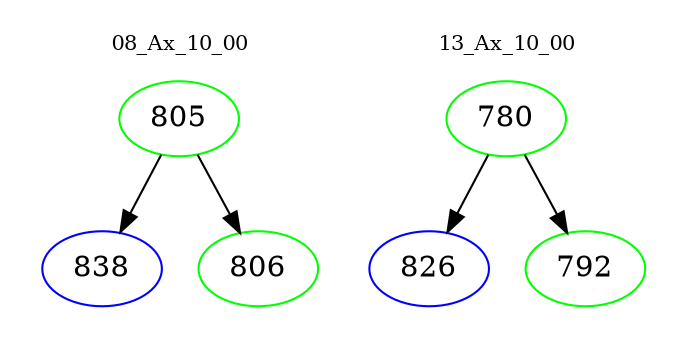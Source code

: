 digraph{
subgraph cluster_0 {
color = white
label = "08_Ax_10_00";
fontsize=10;
T0_805 [label="805", color="green"]
T0_805 -> T0_838 [color="black"]
T0_838 [label="838", color="blue"]
T0_805 -> T0_806 [color="black"]
T0_806 [label="806", color="green"]
}
subgraph cluster_1 {
color = white
label = "13_Ax_10_00";
fontsize=10;
T1_780 [label="780", color="green"]
T1_780 -> T1_826 [color="black"]
T1_826 [label="826", color="blue"]
T1_780 -> T1_792 [color="black"]
T1_792 [label="792", color="green"]
}
}
